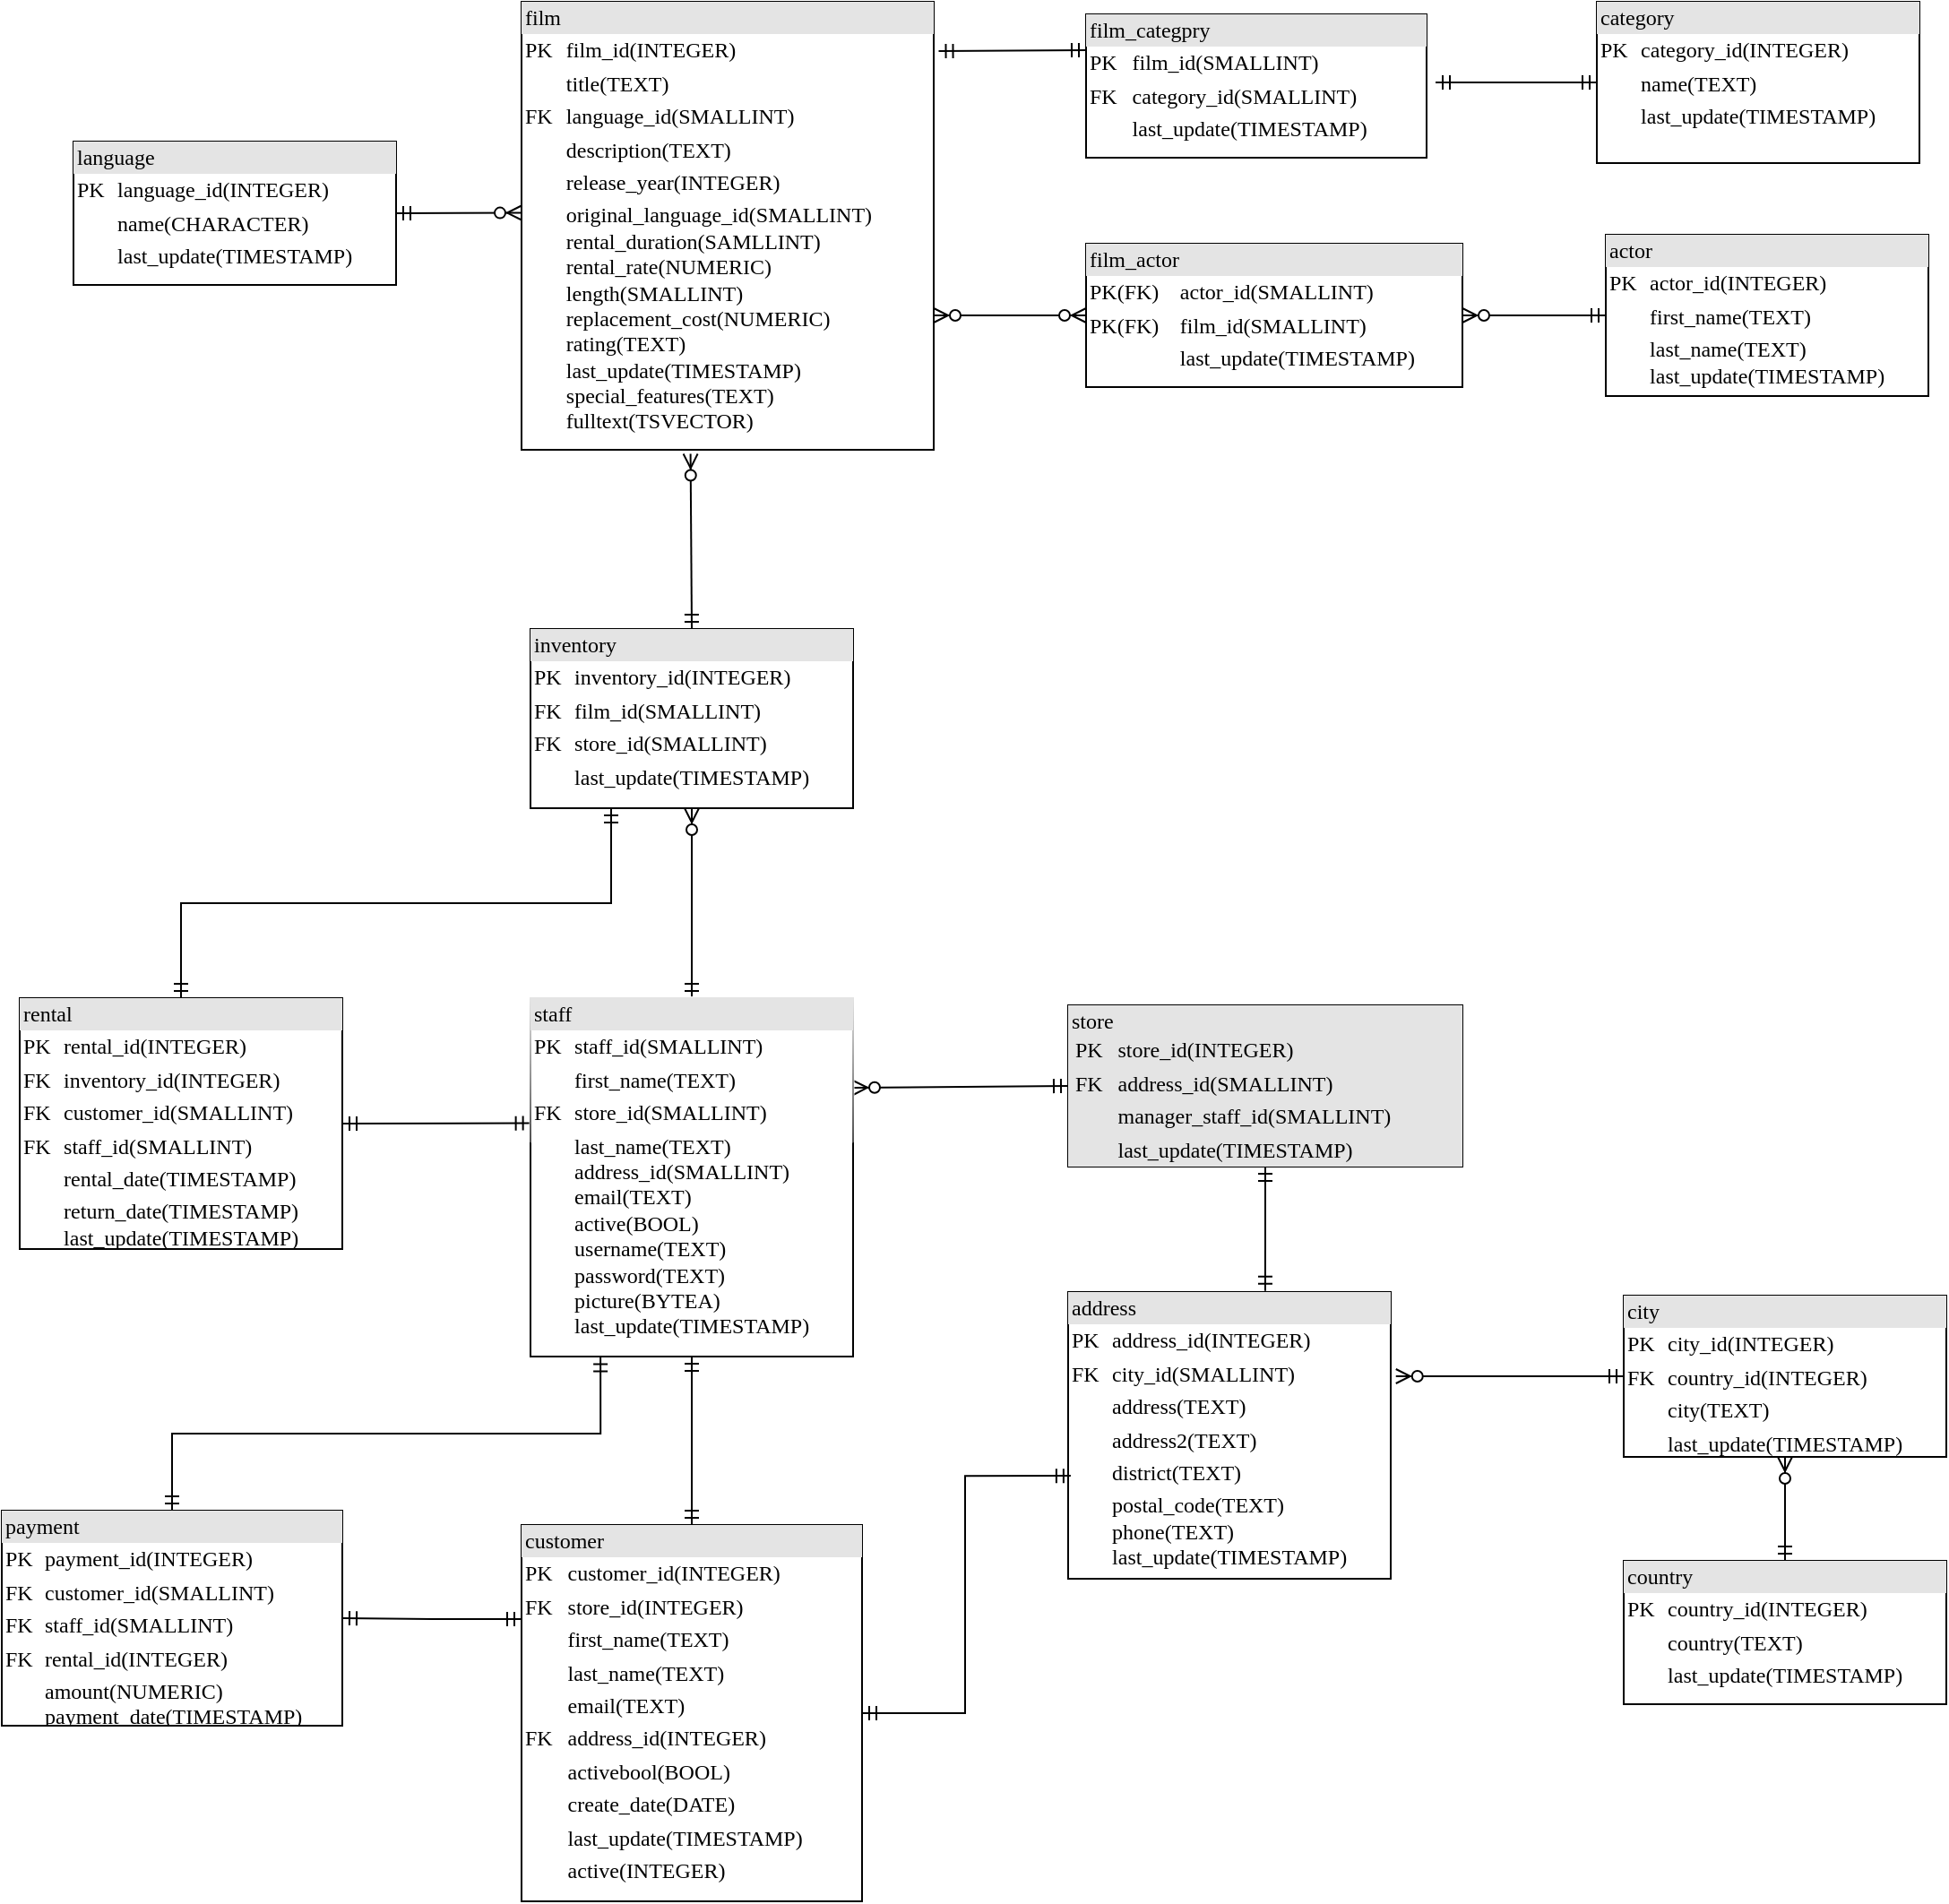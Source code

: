 <mxfile version="12.8.4" type="github">
  <diagram name="Page-1" id="2ca16b54-16f6-2749-3443-fa8db7711227">
    <mxGraphModel dx="1038" dy="548" grid="1" gridSize="10" guides="1" tooltips="1" connect="1" arrows="1" fold="1" page="1" pageScale="1" pageWidth="1100" pageHeight="850" background="#ffffff" math="0" shadow="0">
      <root>
        <mxCell id="0" />
        <mxCell id="1" parent="0" />
        <mxCell id="_iaLI4-P-JwY5IoKAcas-16" style="edgeStyle=none;rounded=0;orthogonalLoop=1;jettySize=auto;html=1;exitX=0;exitY=0.5;exitDx=0;exitDy=0;startArrow=ERmandOne;startFill=0;endArrow=ERzeroToMany;endFill=1;" edge="1" parent="1" source="2ed32ef02a7f4228-1" target="_iaLI4-P-JwY5IoKAcas-2">
          <mxGeometry relative="1" as="geometry" />
        </mxCell>
        <mxCell id="2ed32ef02a7f4228-1" value="&lt;div style=&quot;box-sizing: border-box ; width: 100% ; background: #e4e4e4 ; padding: 2px&quot;&gt;actor&lt;/div&gt;&lt;table style=&quot;width: 100% ; font-size: 1em&quot; cellpadding=&quot;2&quot; cellspacing=&quot;0&quot;&gt;&lt;tbody&gt;&lt;tr&gt;&lt;td&gt;PK&lt;/td&gt;&lt;td&gt;actor_id(INTEGER)&lt;/td&gt;&lt;/tr&gt;&lt;tr&gt;&lt;td&gt;&lt;br&gt;&lt;/td&gt;&lt;td&gt;first_name(TEXT)&lt;/td&gt;&lt;/tr&gt;&lt;tr&gt;&lt;td&gt;&lt;/td&gt;&lt;td&gt;last_name(TEXT)&lt;br&gt;last_update(TIMESTAMP)&lt;/td&gt;&lt;/tr&gt;&lt;/tbody&gt;&lt;/table&gt;" style="verticalAlign=top;align=left;overflow=fill;html=1;rounded=0;shadow=0;comic=0;labelBackgroundColor=none;strokeWidth=1;fontFamily=Verdana;fontSize=12" parent="1" vertex="1">
          <mxGeometry x="1055" y="420" width="180" height="90" as="geometry" />
        </mxCell>
        <mxCell id="2ed32ef02a7f4228-2" value="&lt;div style=&quot;box-sizing: border-box ; width: 100% ; background: #e4e4e4 ; padding: 2px&quot;&gt;address&lt;/div&gt;&lt;table style=&quot;width: 100% ; font-size: 1em&quot; cellpadding=&quot;2&quot; cellspacing=&quot;0&quot;&gt;&lt;tbody&gt;&lt;tr&gt;&lt;td&gt;PK&lt;/td&gt;&lt;td&gt;address_id(INTEGER)&lt;/td&gt;&lt;/tr&gt;&lt;tr&gt;&lt;td&gt;FK&lt;/td&gt;&lt;td&gt;city_id(SMALLINT)&lt;br&gt;&lt;/td&gt;&lt;/tr&gt;&lt;tr&gt;&lt;td&gt;&lt;br&gt;&lt;/td&gt;&lt;td&gt;address(TEXT)&lt;/td&gt;&lt;/tr&gt;&lt;tr&gt;&lt;td&gt;&lt;/td&gt;&lt;td&gt;address2(TEXT)&lt;/td&gt;&lt;/tr&gt;&lt;tr&gt;&lt;td&gt;&lt;br&gt;&lt;/td&gt;&lt;td&gt;district(TEXT)&lt;br&gt;&lt;/td&gt;&lt;/tr&gt;&lt;tr&gt;&lt;td&gt;&lt;br&gt;&lt;/td&gt;&lt;td&gt;postal_code(TEXT)&lt;br&gt;phone(TEXT)&lt;br&gt;last_update(TIMESTAMP)&lt;/td&gt;&lt;/tr&gt;&lt;/tbody&gt;&lt;/table&gt;" style="verticalAlign=top;align=left;overflow=fill;html=1;rounded=0;shadow=0;comic=0;labelBackgroundColor=none;strokeWidth=1;fontFamily=Verdana;fontSize=12" parent="1" vertex="1">
          <mxGeometry x="755" y="1010" width="180" height="160" as="geometry" />
        </mxCell>
        <mxCell id="_iaLI4-P-JwY5IoKAcas-22" style="edgeStyle=none;rounded=0;orthogonalLoop=1;jettySize=auto;html=1;exitX=0.5;exitY=0;exitDx=0;exitDy=0;entryX=0.5;entryY=1;entryDx=0;entryDy=0;startArrow=ERmandOne;startFill=0;endArrow=ERzeroToMany;endFill=1;" edge="1" parent="1" source="2ed32ef02a7f4228-3" target="2ed32ef02a7f4228-4">
          <mxGeometry relative="1" as="geometry" />
        </mxCell>
        <mxCell id="2ed32ef02a7f4228-3" value="&lt;div style=&quot;box-sizing: border-box ; width: 100% ; background: #e4e4e4 ; padding: 2px&quot;&gt;country&lt;/div&gt;&lt;table style=&quot;width: 100% ; font-size: 1em&quot; cellpadding=&quot;2&quot; cellspacing=&quot;0&quot;&gt;&lt;tbody&gt;&lt;tr&gt;&lt;td&gt;PK&lt;/td&gt;&lt;td&gt;country_id(INTEGER)&lt;/td&gt;&lt;/tr&gt;&lt;tr&gt;&lt;td&gt;&lt;br&gt;&lt;/td&gt;&lt;td&gt;country(TEXT)&lt;/td&gt;&lt;/tr&gt;&lt;tr&gt;&lt;td&gt;&lt;/td&gt;&lt;td&gt;last_update(TIMESTAMP)&lt;/td&gt;&lt;/tr&gt;&lt;tr&gt;&lt;td&gt;&lt;br&gt;&lt;/td&gt;&lt;td&gt;&lt;br&gt;&lt;/td&gt;&lt;/tr&gt;&lt;/tbody&gt;&lt;/table&gt;" style="verticalAlign=top;align=left;overflow=fill;html=1;rounded=0;shadow=0;comic=0;labelBackgroundColor=none;strokeWidth=1;fontFamily=Verdana;fontSize=12" parent="1" vertex="1">
          <mxGeometry x="1065" y="1160" width="180" height="80" as="geometry" />
        </mxCell>
        <mxCell id="_iaLI4-P-JwY5IoKAcas-11" style="edgeStyle=elbowEdgeStyle;rounded=0;orthogonalLoop=1;jettySize=auto;html=1;exitX=0;exitY=0.5;exitDx=0;exitDy=0;entryX=1.016;entryY=0.296;entryDx=0;entryDy=0;entryPerimeter=0;elbow=vertical;endArrow=ERzeroToMany;endFill=1;startArrow=ERmandOne;startFill=0;" edge="1" parent="1" source="2ed32ef02a7f4228-4" target="2ed32ef02a7f4228-2">
          <mxGeometry relative="1" as="geometry" />
        </mxCell>
        <mxCell id="2ed32ef02a7f4228-4" value="&lt;div style=&quot;box-sizing: border-box ; width: 100% ; background: #e4e4e4 ; padding: 2px&quot;&gt;city&lt;/div&gt;&lt;table style=&quot;width: 100% ; font-size: 1em&quot; cellpadding=&quot;2&quot; cellspacing=&quot;0&quot;&gt;&lt;tbody&gt;&lt;tr&gt;&lt;td&gt;PK&lt;/td&gt;&lt;td&gt;city_id(INTEGER)&lt;/td&gt;&lt;/tr&gt;&lt;tr&gt;&lt;td&gt;FK&lt;/td&gt;&lt;td&gt;country_id(INTEGER)&lt;/td&gt;&lt;/tr&gt;&lt;tr&gt;&lt;td&gt;&lt;br&gt;&lt;/td&gt;&lt;td&gt;city(TEXT)&lt;/td&gt;&lt;/tr&gt;&lt;tr&gt;&lt;td&gt;&lt;/td&gt;&lt;td&gt;last_update(TIMESTAMP)&lt;/td&gt;&lt;/tr&gt;&lt;tr&gt;&lt;td&gt;&lt;br&gt;&lt;/td&gt;&lt;td&gt;&lt;br&gt;&lt;/td&gt;&lt;/tr&gt;&lt;/tbody&gt;&lt;/table&gt;" style="verticalAlign=top;align=left;overflow=fill;html=1;rounded=0;shadow=0;comic=0;labelBackgroundColor=none;strokeWidth=1;fontFamily=Verdana;fontSize=12" parent="1" vertex="1">
          <mxGeometry x="1065" y="1012" width="180" height="90" as="geometry" />
        </mxCell>
        <mxCell id="_iaLI4-P-JwY5IoKAcas-14" style="edgeStyle=none;rounded=0;orthogonalLoop=1;jettySize=auto;html=1;exitX=0;exitY=0.5;exitDx=0;exitDy=0;startArrow=ERmandOne;startFill=0;endArrow=ERmandOne;endFill=0;" edge="1" parent="1" source="2ed32ef02a7f4228-5">
          <mxGeometry relative="1" as="geometry">
            <mxPoint x="960" y="335" as="targetPoint" />
          </mxGeometry>
        </mxCell>
        <mxCell id="2ed32ef02a7f4228-5" value="&lt;div style=&quot;box-sizing: border-box ; width: 100% ; background: #e4e4e4 ; padding: 2px&quot;&gt;category&lt;/div&gt;&lt;table style=&quot;width: 100% ; font-size: 1em&quot; cellpadding=&quot;2&quot; cellspacing=&quot;0&quot;&gt;&lt;tbody&gt;&lt;tr&gt;&lt;td&gt;PK&lt;/td&gt;&lt;td&gt;category_id(INTEGER)&lt;/td&gt;&lt;/tr&gt;&lt;tr&gt;&lt;td&gt;&lt;br&gt;&lt;/td&gt;&lt;td&gt;name(TEXT)&lt;/td&gt;&lt;/tr&gt;&lt;tr&gt;&lt;td&gt;&lt;/td&gt;&lt;td&gt;last_update(TIMESTAMP)&lt;/td&gt;&lt;/tr&gt;&lt;/tbody&gt;&lt;/table&gt;" style="verticalAlign=top;align=left;overflow=fill;html=1;rounded=0;shadow=0;comic=0;labelBackgroundColor=none;strokeWidth=1;fontFamily=Verdana;fontSize=12" parent="1" vertex="1">
          <mxGeometry x="1050" y="290" width="180" height="90" as="geometry" />
        </mxCell>
        <mxCell id="_iaLI4-P-JwY5IoKAcas-31" style="edgeStyle=orthogonalEdgeStyle;rounded=0;orthogonalLoop=1;jettySize=auto;html=1;exitX=1;exitY=0.5;exitDx=0;exitDy=0;entryX=0.008;entryY=0.641;entryDx=0;entryDy=0;entryPerimeter=0;startArrow=ERmandOne;startFill=0;endArrow=ERmandOne;endFill=0;" edge="1" parent="1" source="2ed32ef02a7f4228-8" target="2ed32ef02a7f4228-2">
          <mxGeometry relative="1" as="geometry" />
        </mxCell>
        <mxCell id="_iaLI4-P-JwY5IoKAcas-32" style="edgeStyle=orthogonalEdgeStyle;rounded=0;orthogonalLoop=1;jettySize=auto;html=1;exitX=0.5;exitY=0;exitDx=0;exitDy=0;entryX=0.5;entryY=1;entryDx=0;entryDy=0;startArrow=ERmandOne;startFill=0;endArrow=ERmandOne;endFill=0;" edge="1" parent="1" source="2ed32ef02a7f4228-8" target="_iaLI4-P-JwY5IoKAcas-5">
          <mxGeometry relative="1" as="geometry" />
        </mxCell>
        <mxCell id="_iaLI4-P-JwY5IoKAcas-33" style="edgeStyle=orthogonalEdgeStyle;rounded=0;orthogonalLoop=1;jettySize=auto;html=1;exitX=0;exitY=0.25;exitDx=0;exitDy=0;startArrow=ERmandOne;startFill=0;endArrow=ERmandOne;endFill=0;" edge="1" parent="1" source="2ed32ef02a7f4228-8" target="_iaLI4-P-JwY5IoKAcas-6">
          <mxGeometry relative="1" as="geometry" />
        </mxCell>
        <mxCell id="2ed32ef02a7f4228-8" value="&lt;div style=&quot;box-sizing: border-box ; width: 100% ; background: #e4e4e4 ; padding: 2px&quot;&gt;customer&lt;/div&gt;&lt;table style=&quot;width: 100% ; font-size: 1em&quot; cellpadding=&quot;2&quot; cellspacing=&quot;0&quot;&gt;&lt;tbody&gt;&lt;tr&gt;&lt;td&gt;PK&lt;/td&gt;&lt;td&gt;customer_id(INTEGER)&lt;/td&gt;&lt;/tr&gt;&lt;tr&gt;&lt;td&gt;FK&lt;/td&gt;&lt;td&gt;store_id(INTEGER)&lt;/td&gt;&lt;/tr&gt;&lt;tr&gt;&lt;td&gt;&lt;/td&gt;&lt;td&gt;first_name(TEXT)&lt;/td&gt;&lt;/tr&gt;&lt;tr&gt;&lt;td&gt;&lt;br&gt;&lt;/td&gt;&lt;td&gt;last_name(TEXT)&lt;br&gt;&lt;/td&gt;&lt;/tr&gt;&lt;tr&gt;&lt;td&gt;&lt;br&gt;&lt;/td&gt;&lt;td&gt;email(TEXT)&lt;br&gt;&lt;/td&gt;&lt;/tr&gt;&lt;tr&gt;&lt;td&gt;FK&lt;br&gt;&lt;/td&gt;&lt;td&gt;address_id(INTEGER)&lt;br&gt;&lt;/td&gt;&lt;/tr&gt;&lt;tr&gt;&lt;td&gt;&lt;br&gt;&lt;/td&gt;&lt;td&gt;activebool(BOOL)&lt;br&gt;&lt;/td&gt;&lt;/tr&gt;&lt;tr&gt;&lt;td&gt;&lt;br&gt;&lt;/td&gt;&lt;td&gt;create_date(DATE)&lt;/td&gt;&lt;/tr&gt;&lt;tr&gt;&lt;td&gt;&lt;br&gt;&lt;/td&gt;&lt;td&gt;last_update(TIMESTAMP)&lt;/td&gt;&lt;/tr&gt;&lt;tr&gt;&lt;td&gt;&lt;br&gt;&lt;/td&gt;&lt;td&gt;active(INTEGER)&lt;/td&gt;&lt;/tr&gt;&lt;tr&gt;&lt;td&gt;&lt;/td&gt;&lt;td&gt;&lt;/td&gt;&lt;/tr&gt;&lt;/tbody&gt;&lt;/table&gt;" style="verticalAlign=top;align=left;overflow=fill;html=1;rounded=0;shadow=0;comic=0;labelBackgroundColor=none;strokeWidth=1;fontFamily=Verdana;fontSize=12" parent="1" vertex="1">
          <mxGeometry x="450" y="1140" width="190" height="210" as="geometry" />
        </mxCell>
        <mxCell id="2ed32ef02a7f4228-12" value="&lt;div style=&quot;box-sizing: border-box ; width: 100% ; background: #e4e4e4 ; padding: 2px&quot;&gt;film&lt;/div&gt;&lt;table style=&quot;width: 100% ; font-size: 1em&quot; cellpadding=&quot;2&quot; cellspacing=&quot;0&quot;&gt;&lt;tbody&gt;&lt;tr&gt;&lt;td&gt;PK&lt;/td&gt;&lt;td&gt;film_id(INTEGER)&lt;/td&gt;&lt;/tr&gt;&lt;tr&gt;&lt;td&gt;&lt;/td&gt;&lt;td&gt;title(TEXT)&lt;/td&gt;&lt;/tr&gt;&lt;tr&gt;&lt;td&gt;FK&lt;/td&gt;&lt;td&gt;language_id(SMALLINT)&lt;br&gt;&lt;/td&gt;&lt;/tr&gt;&lt;tr&gt;&lt;td&gt;&lt;/td&gt;&lt;td&gt;description(TEXT)&lt;/td&gt;&lt;/tr&gt;&lt;tr&gt;&lt;td&gt;&lt;br&gt;&lt;/td&gt;&lt;td&gt;release_year(INTEGER)&lt;/td&gt;&lt;/tr&gt;&lt;tr&gt;&lt;td&gt;&lt;br&gt;&lt;/td&gt;&lt;td&gt;original_language_id(SMALLINT)&lt;br&gt;rental_duration(SAMLLINT)&lt;br&gt;rental_rate(NUMERIC)&lt;br&gt;length(SMALLINT)&lt;br&gt;replacement_cost(NUMERIC)&lt;br&gt;rating(TEXT)&lt;br&gt;last_update(TIMESTAMP)&lt;br&gt;special_features(TEXT)&lt;br&gt;fulltext(TSVECTOR)&lt;/td&gt;&lt;/tr&gt;&lt;/tbody&gt;&lt;/table&gt;" style="verticalAlign=top;align=left;overflow=fill;html=1;rounded=0;shadow=0;comic=0;labelBackgroundColor=none;strokeWidth=1;fontFamily=Verdana;fontSize=12" parent="1" vertex="1">
          <mxGeometry x="450" y="290" width="230" height="250" as="geometry" />
        </mxCell>
        <mxCell id="_iaLI4-P-JwY5IoKAcas-13" style="edgeStyle=none;rounded=0;orthogonalLoop=1;jettySize=auto;html=1;exitX=0;exitY=0.25;exitDx=0;exitDy=0;startArrow=ERmandOne;startFill=0;endArrow=ERmandOne;endFill=0;entryX=1.012;entryY=0.11;entryDx=0;entryDy=0;entryPerimeter=0;" edge="1" parent="1" source="_iaLI4-P-JwY5IoKAcas-1" target="2ed32ef02a7f4228-12">
          <mxGeometry relative="1" as="geometry">
            <mxPoint x="690" y="320" as="targetPoint" />
          </mxGeometry>
        </mxCell>
        <mxCell id="_iaLI4-P-JwY5IoKAcas-1" value="&lt;div style=&quot;box-sizing: border-box ; width: 100% ; background: #e4e4e4 ; padding: 2px&quot;&gt;film_categpry&lt;/div&gt;&lt;table style=&quot;width: 100% ; font-size: 1em&quot; cellpadding=&quot;2&quot; cellspacing=&quot;0&quot;&gt;&lt;tbody&gt;&lt;tr&gt;&lt;td&gt;PK&lt;/td&gt;&lt;td&gt;film_id(SMALLINT)&lt;/td&gt;&lt;/tr&gt;&lt;tr&gt;&lt;td&gt;FK&lt;/td&gt;&lt;td&gt;category_id(SMALLINT)&lt;/td&gt;&lt;/tr&gt;&lt;tr&gt;&lt;td&gt;&lt;/td&gt;&lt;td&gt;last_update(TIMESTAMP)&lt;/td&gt;&lt;/tr&gt;&lt;tr&gt;&lt;td&gt;&lt;/td&gt;&lt;td&gt;&lt;/td&gt;&lt;/tr&gt;&lt;/tbody&gt;&lt;/table&gt;" style="verticalAlign=top;align=left;overflow=fill;html=1;rounded=0;shadow=0;comic=0;labelBackgroundColor=none;strokeWidth=1;fontFamily=Verdana;fontSize=12" vertex="1" parent="1">
          <mxGeometry x="765" y="297" width="190" height="80" as="geometry" />
        </mxCell>
        <mxCell id="_iaLI4-P-JwY5IoKAcas-15" style="edgeStyle=none;rounded=0;orthogonalLoop=1;jettySize=auto;html=1;exitX=0;exitY=0.5;exitDx=0;exitDy=0;entryX=1;entryY=0.7;entryDx=0;entryDy=0;entryPerimeter=0;startArrow=ERzeroToMany;startFill=1;endArrow=ERzeroToMany;endFill=1;" edge="1" parent="1" source="_iaLI4-P-JwY5IoKAcas-2" target="2ed32ef02a7f4228-12">
          <mxGeometry relative="1" as="geometry" />
        </mxCell>
        <mxCell id="_iaLI4-P-JwY5IoKAcas-2" value="&lt;div style=&quot;box-sizing: border-box ; width: 100% ; background: #e4e4e4 ; padding: 2px&quot;&gt;film_actor&lt;/div&gt;&lt;table style=&quot;width: 100% ; font-size: 1em&quot; cellpadding=&quot;2&quot; cellspacing=&quot;0&quot;&gt;&lt;tbody&gt;&lt;tr&gt;&lt;td&gt;PK(FK)&lt;/td&gt;&lt;td&gt;actor_id(SMALLINT)&lt;/td&gt;&lt;/tr&gt;&lt;tr&gt;&lt;td&gt;PK(FK)&lt;/td&gt;&lt;td&gt;film_id(SMALLINT)&lt;/td&gt;&lt;/tr&gt;&lt;tr&gt;&lt;td&gt;&lt;/td&gt;&lt;td&gt;last_update(TIMESTAMP)&lt;/td&gt;&lt;/tr&gt;&lt;tr&gt;&lt;td&gt;&lt;/td&gt;&lt;td&gt;&lt;/td&gt;&lt;/tr&gt;&lt;/tbody&gt;&lt;/table&gt;" style="verticalAlign=top;align=left;overflow=fill;html=1;rounded=0;shadow=0;comic=0;labelBackgroundColor=none;strokeWidth=1;fontFamily=Verdana;fontSize=12" vertex="1" parent="1">
          <mxGeometry x="765" y="425" width="210" height="80" as="geometry" />
        </mxCell>
        <mxCell id="_iaLI4-P-JwY5IoKAcas-25" style="edgeStyle=none;rounded=0;orthogonalLoop=1;jettySize=auto;html=1;exitX=0.5;exitY=0;exitDx=0;exitDy=0;entryX=0.41;entryY=1.009;entryDx=0;entryDy=0;entryPerimeter=0;startArrow=ERmandOne;startFill=0;endArrow=ERzeroToMany;endFill=1;" edge="1" parent="1" source="_iaLI4-P-JwY5IoKAcas-3" target="2ed32ef02a7f4228-12">
          <mxGeometry relative="1" as="geometry" />
        </mxCell>
        <mxCell id="_iaLI4-P-JwY5IoKAcas-3" value="&lt;div style=&quot;box-sizing: border-box ; width: 100% ; background: #e4e4e4 ; padding: 2px&quot;&gt;inventory&lt;/div&gt;&lt;table style=&quot;width: 100% ; font-size: 1em&quot; cellpadding=&quot;2&quot; cellspacing=&quot;0&quot;&gt;&lt;tbody&gt;&lt;tr&gt;&lt;td&gt;PK&lt;/td&gt;&lt;td&gt;inventory_id(INTEGER)&lt;/td&gt;&lt;/tr&gt;&lt;tr&gt;&lt;td&gt;FK&lt;/td&gt;&lt;td&gt;film_id(SMALLINT)&lt;/td&gt;&lt;/tr&gt;&lt;tr&gt;&lt;td&gt;FK&lt;/td&gt;&lt;td&gt;store_id(SMALLINT)&lt;/td&gt;&lt;/tr&gt;&lt;tr&gt;&lt;td&gt;&lt;br&gt;&lt;/td&gt;&lt;td&gt;last_update(TIMESTAMP)&lt;/td&gt;&lt;/tr&gt;&lt;tr&gt;&lt;td&gt;&lt;/td&gt;&lt;td&gt;&lt;/td&gt;&lt;/tr&gt;&lt;/tbody&gt;&lt;/table&gt;" style="verticalAlign=top;align=left;overflow=fill;html=1;rounded=0;shadow=0;comic=0;labelBackgroundColor=none;strokeWidth=1;fontFamily=Verdana;fontSize=12" vertex="1" parent="1">
          <mxGeometry x="455" y="640" width="180" height="100" as="geometry" />
        </mxCell>
        <mxCell id="_iaLI4-P-JwY5IoKAcas-28" style="edgeStyle=none;rounded=0;orthogonalLoop=1;jettySize=auto;html=1;exitX=1;exitY=0.5;exitDx=0;exitDy=0;entryX=-0.001;entryY=0.349;entryDx=0;entryDy=0;entryPerimeter=0;startArrow=ERmandOne;startFill=0;endArrow=ERmandOne;endFill=0;" edge="1" parent="1" source="_iaLI4-P-JwY5IoKAcas-4" target="_iaLI4-P-JwY5IoKAcas-5">
          <mxGeometry relative="1" as="geometry" />
        </mxCell>
        <mxCell id="_iaLI4-P-JwY5IoKAcas-30" style="edgeStyle=orthogonalEdgeStyle;rounded=0;orthogonalLoop=1;jettySize=auto;html=1;exitX=0.5;exitY=0;exitDx=0;exitDy=0;entryX=0.25;entryY=1;entryDx=0;entryDy=0;startArrow=ERmandOne;startFill=0;endArrow=ERmandOne;endFill=0;" edge="1" parent="1" source="_iaLI4-P-JwY5IoKAcas-4" target="_iaLI4-P-JwY5IoKAcas-3">
          <mxGeometry relative="1" as="geometry" />
        </mxCell>
        <mxCell id="_iaLI4-P-JwY5IoKAcas-4" value="&lt;div style=&quot;box-sizing: border-box ; width: 100% ; background: #e4e4e4 ; padding: 2px&quot;&gt;rental&lt;/div&gt;&lt;table style=&quot;width: 100% ; font-size: 1em&quot; cellpadding=&quot;2&quot; cellspacing=&quot;0&quot;&gt;&lt;tbody&gt;&lt;tr&gt;&lt;td&gt;PK&lt;/td&gt;&lt;td&gt;rental_id(INTEGER)&lt;/td&gt;&lt;/tr&gt;&lt;tr&gt;&lt;td&gt;FK&lt;/td&gt;&lt;td&gt;inventory_id(INTEGER)&lt;br&gt;&lt;/td&gt;&lt;/tr&gt;&lt;tr&gt;&lt;td&gt;FK&lt;/td&gt;&lt;td&gt;customer_id(SMALLINT)&lt;br&gt;&lt;/td&gt;&lt;/tr&gt;&lt;tr&gt;&lt;td&gt;FK&lt;/td&gt;&lt;td&gt;staff_id(SMALLINT)&lt;br&gt;&lt;/td&gt;&lt;/tr&gt;&lt;tr&gt;&lt;td&gt;&lt;br&gt;&lt;/td&gt;&lt;td&gt;rental_date(TIMESTAMP)&lt;/td&gt;&lt;/tr&gt;&lt;tr&gt;&lt;td&gt;&lt;/td&gt;&lt;td&gt;return_date(TIMESTAMP)&lt;br&gt;last_update(TIMESTAMP)&lt;br&gt;&lt;br&gt;&lt;/td&gt;&lt;/tr&gt;&lt;tr&gt;&lt;td&gt;&lt;/td&gt;&lt;td&gt;&lt;/td&gt;&lt;/tr&gt;&lt;/tbody&gt;&lt;/table&gt;" style="verticalAlign=top;align=left;overflow=fill;html=1;rounded=0;shadow=0;comic=0;labelBackgroundColor=none;strokeWidth=1;fontFamily=Verdana;fontSize=12" vertex="1" parent="1">
          <mxGeometry x="170" y="846" width="180" height="140" as="geometry" />
        </mxCell>
        <mxCell id="_iaLI4-P-JwY5IoKAcas-20" style="edgeStyle=none;rounded=0;orthogonalLoop=1;jettySize=auto;html=1;exitX=1;exitY=0.25;exitDx=0;exitDy=0;entryX=0;entryY=0.5;entryDx=0;entryDy=0;startArrow=ERzeroToMany;startFill=1;endArrow=ERmandOne;endFill=0;" edge="1" parent="1" source="_iaLI4-P-JwY5IoKAcas-5" target="_iaLI4-P-JwY5IoKAcas-10">
          <mxGeometry relative="1" as="geometry" />
        </mxCell>
        <mxCell id="_iaLI4-P-JwY5IoKAcas-26" style="edgeStyle=none;rounded=0;orthogonalLoop=1;jettySize=auto;html=1;exitX=0.5;exitY=0;exitDx=0;exitDy=0;entryX=0.5;entryY=1;entryDx=0;entryDy=0;startArrow=ERmandOne;startFill=0;endArrow=ERzeroToMany;endFill=1;" edge="1" parent="1" source="_iaLI4-P-JwY5IoKAcas-5" target="_iaLI4-P-JwY5IoKAcas-3">
          <mxGeometry relative="1" as="geometry" />
        </mxCell>
        <mxCell id="_iaLI4-P-JwY5IoKAcas-5" value="&lt;div style=&quot;box-sizing: border-box ; width: 100% ; background: #e4e4e4 ; padding: 2px&quot;&gt;staff&lt;/div&gt;&lt;table style=&quot;width: 100% ; font-size: 1em&quot; cellpadding=&quot;2&quot; cellspacing=&quot;0&quot;&gt;&lt;tbody&gt;&lt;tr&gt;&lt;td&gt;PK&lt;/td&gt;&lt;td&gt;staff_id(SMALLINT)&lt;/td&gt;&lt;/tr&gt;&lt;tr&gt;&lt;td&gt;&lt;br&gt;&lt;/td&gt;&lt;td&gt;first_name(TEXT)&lt;br&gt;&lt;/td&gt;&lt;/tr&gt;&lt;tr&gt;&lt;td&gt;FK&lt;/td&gt;&lt;td&gt;store_id(SMALLINT)&lt;br&gt;&lt;/td&gt;&lt;/tr&gt;&lt;tr&gt;&lt;td&gt;&lt;/td&gt;&lt;td&gt;last_name(TEXT)&lt;br&gt;address_id(SMALLINT)&lt;br&gt;email(TEXT)&lt;br&gt;active(BOOL)&lt;br&gt;username(TEXT)&lt;br&gt;password(TEXT)&lt;br&gt;picture(BYTEA)&lt;br&gt;last_update(TIMESTAMP)&lt;/td&gt;&lt;/tr&gt;&lt;tr&gt;&lt;td&gt;&lt;/td&gt;&lt;td&gt;&lt;/td&gt;&lt;/tr&gt;&lt;/tbody&gt;&lt;/table&gt;" style="verticalAlign=top;align=left;overflow=fill;html=1;rounded=0;shadow=0;comic=0;labelBackgroundColor=none;strokeWidth=1;fontFamily=Verdana;fontSize=12;gradientColor=none;glass=1;" vertex="1" parent="1">
          <mxGeometry x="455" y="846" width="180" height="200" as="geometry" />
        </mxCell>
        <mxCell id="_iaLI4-P-JwY5IoKAcas-34" style="edgeStyle=orthogonalEdgeStyle;rounded=0;orthogonalLoop=1;jettySize=auto;html=1;exitX=0.5;exitY=0;exitDx=0;exitDy=0;entryX=0.217;entryY=1.001;entryDx=0;entryDy=0;entryPerimeter=0;startArrow=ERmandOne;startFill=0;endArrow=ERmandOne;endFill=0;" edge="1" parent="1" source="_iaLI4-P-JwY5IoKAcas-6" target="_iaLI4-P-JwY5IoKAcas-5">
          <mxGeometry relative="1" as="geometry" />
        </mxCell>
        <mxCell id="_iaLI4-P-JwY5IoKAcas-6" value="&lt;div style=&quot;box-sizing: border-box ; width: 100% ; background: #e4e4e4 ; padding: 2px&quot;&gt;payment&lt;/div&gt;&lt;table style=&quot;width: 100% ; font-size: 1em&quot; cellpadding=&quot;2&quot; cellspacing=&quot;0&quot;&gt;&lt;tbody&gt;&lt;tr&gt;&lt;td&gt;PK&lt;/td&gt;&lt;td&gt;payment_id(INTEGER)&lt;/td&gt;&lt;/tr&gt;&lt;tr&gt;&lt;td&gt;FK&lt;/td&gt;&lt;td&gt;customer_id(SMALLINT)&lt;br&gt;&lt;/td&gt;&lt;/tr&gt;&lt;tr&gt;&lt;td&gt;FK&lt;/td&gt;&lt;td&gt;staff_id(SMALLINT)&lt;br&gt;&lt;/td&gt;&lt;/tr&gt;&lt;tr&gt;&lt;td&gt;FK&lt;/td&gt;&lt;td&gt;rental_id(INTEGER)&lt;/td&gt;&lt;/tr&gt;&lt;tr&gt;&lt;td&gt;&lt;/td&gt;&lt;td&gt;amount(NUMERIC)&lt;br&gt;payment_date(TIMESTAMP)&lt;/td&gt;&lt;/tr&gt;&lt;/tbody&gt;&lt;/table&gt;" style="verticalAlign=top;align=left;overflow=fill;html=1;rounded=0;shadow=0;comic=0;labelBackgroundColor=none;strokeWidth=1;fontFamily=Verdana;fontSize=12" vertex="1" parent="1">
          <mxGeometry x="160" y="1132" width="190" height="120" as="geometry" />
        </mxCell>
        <mxCell id="_iaLI4-P-JwY5IoKAcas-17" style="edgeStyle=none;rounded=0;orthogonalLoop=1;jettySize=auto;html=1;exitX=1;exitY=0.5;exitDx=0;exitDy=0;entryX=0;entryY=0.471;entryDx=0;entryDy=0;entryPerimeter=0;startArrow=ERmandOne;startFill=0;endArrow=ERzeroToMany;endFill=1;" edge="1" parent="1" source="_iaLI4-P-JwY5IoKAcas-7" target="2ed32ef02a7f4228-12">
          <mxGeometry relative="1" as="geometry" />
        </mxCell>
        <mxCell id="_iaLI4-P-JwY5IoKAcas-7" value="&lt;div style=&quot;box-sizing: border-box ; width: 100% ; background: #e4e4e4 ; padding: 2px&quot;&gt;language&lt;/div&gt;&lt;table style=&quot;width: 100% ; font-size: 1em&quot; cellpadding=&quot;2&quot; cellspacing=&quot;0&quot;&gt;&lt;tbody&gt;&lt;tr&gt;&lt;td&gt;PK&lt;/td&gt;&lt;td&gt;language_id(INTEGER)&lt;/td&gt;&lt;/tr&gt;&lt;tr&gt;&lt;td&gt;&lt;br&gt;&lt;/td&gt;&lt;td&gt;name(CHARACTER)&lt;/td&gt;&lt;/tr&gt;&lt;tr&gt;&lt;td&gt;&lt;/td&gt;&lt;td&gt;last_update(TIMESTAMP)&lt;/td&gt;&lt;/tr&gt;&lt;tr&gt;&lt;td&gt;&lt;/td&gt;&lt;td&gt;&lt;/td&gt;&lt;/tr&gt;&lt;/tbody&gt;&lt;/table&gt;" style="verticalAlign=top;align=left;overflow=fill;html=1;rounded=0;shadow=0;comic=0;labelBackgroundColor=none;strokeWidth=1;fontFamily=Verdana;fontSize=12" vertex="1" parent="1">
          <mxGeometry x="200" y="368" width="180" height="80" as="geometry" />
        </mxCell>
        <mxCell id="_iaLI4-P-JwY5IoKAcas-19" style="edgeStyle=none;rounded=0;orthogonalLoop=1;jettySize=auto;html=1;exitX=0.5;exitY=1;exitDx=0;exitDy=0;entryX=0.611;entryY=-0.004;entryDx=0;entryDy=0;entryPerimeter=0;startArrow=ERmandOne;startFill=0;endArrow=ERmandOne;endFill=0;" edge="1" parent="1" source="_iaLI4-P-JwY5IoKAcas-10" target="2ed32ef02a7f4228-2">
          <mxGeometry relative="1" as="geometry" />
        </mxCell>
        <mxCell id="_iaLI4-P-JwY5IoKAcas-10" value="&lt;div style=&quot;box-sizing: border-box ; width: 100% ; background: #e4e4e4 ; padding: 2px&quot;&gt;store&lt;table style=&quot;width: 100% ; font-size: 1em&quot; cellpadding=&quot;2&quot; cellspacing=&quot;0&quot;&gt;&lt;tbody&gt;&lt;tr&gt;&lt;td&gt;PK&lt;/td&gt;&lt;td&gt;store_id(INTEGER)&lt;/td&gt;&lt;/tr&gt;&lt;tr&gt;&lt;td&gt;FK&lt;/td&gt;&lt;td&gt;address_id(SMALLINT)&lt;br&gt;&lt;/td&gt;&lt;/tr&gt;&lt;tr&gt;&lt;td&gt;&lt;br&gt;&lt;/td&gt;&lt;td&gt;manager_staff_id(SMALLINT)&lt;br&gt;&lt;/td&gt;&lt;/tr&gt;&lt;tr&gt;&lt;td&gt;&lt;/td&gt;&lt;td&gt;last_update(TIMESTAMP)&lt;/td&gt;&lt;/tr&gt;&lt;tr&gt;&lt;td style=&quot;font-size: 1em&quot;&gt;&lt;/td&gt;&lt;/tr&gt;&lt;/tbody&gt;&lt;/table&gt;&lt;/div&gt;" style="verticalAlign=top;align=left;overflow=fill;html=1;rounded=0;shadow=0;comic=0;labelBackgroundColor=none;strokeWidth=1;fontFamily=Verdana;fontSize=12" vertex="1" parent="1">
          <mxGeometry x="755" y="850" width="220" height="90" as="geometry" />
        </mxCell>
      </root>
    </mxGraphModel>
  </diagram>
</mxfile>

